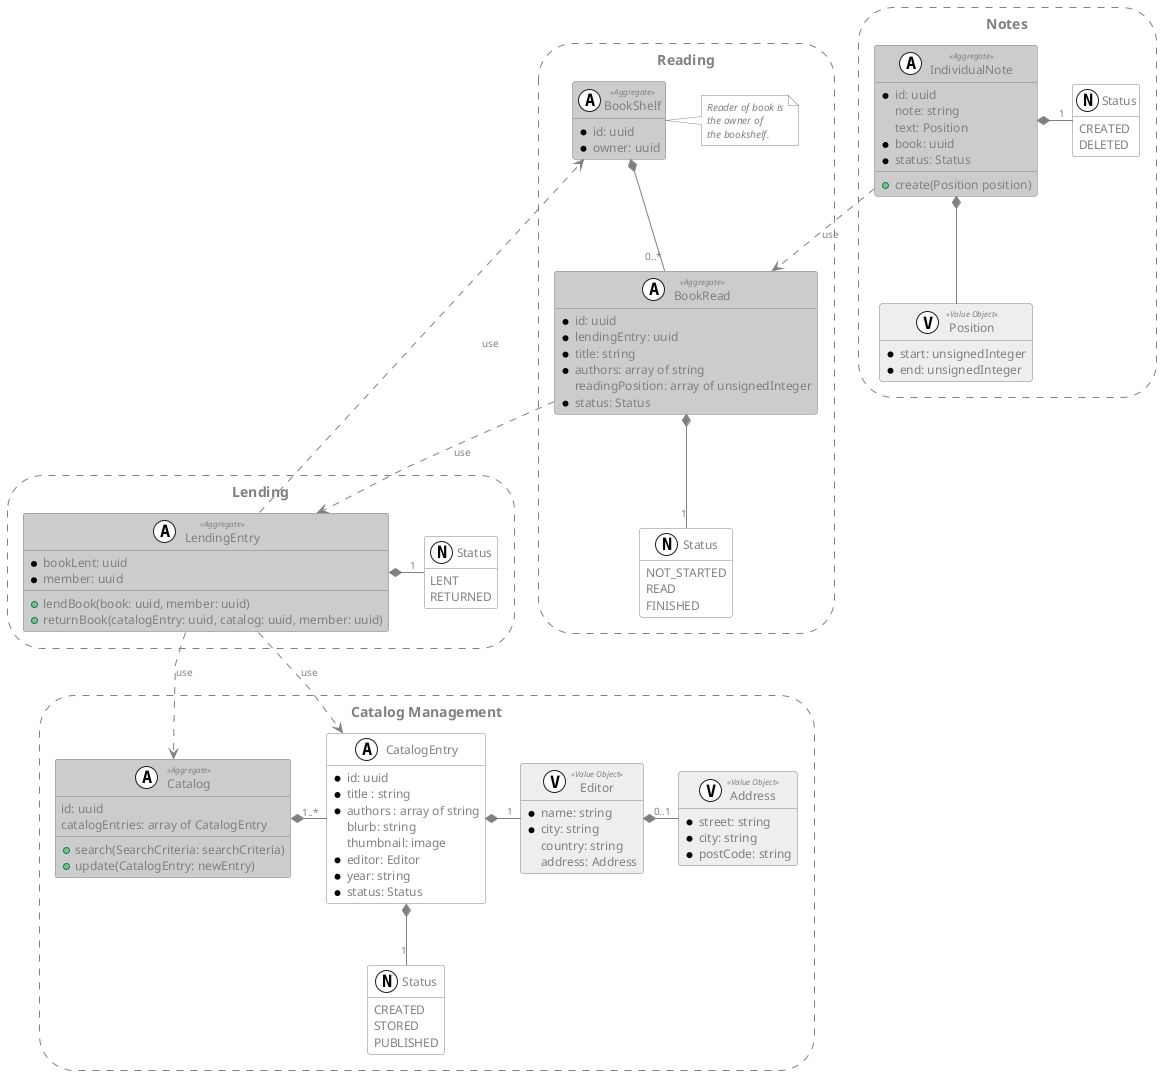 @startuml
'https://plantuml.com/class-diagram

hide empty members
skinparam linetype polyline
allowmixing

skinparam class {
    backgroundcolor #FFFFFF
    backgroundcolor<<Aggregate>> #CCCCCC
    backgroundcolor<<Entity>> #DDDDDD
    backgroundcolor<<Value Object>> #EEEEEE

    bordercolor grey
    fontcolor grey
    fontcolor<<Aggregate>> grey
    fontcolor<<Entity>> grey
    fontcolor<<Value Object>> grey

    attributefontcolor grey
    attributefontsize 12
    attributefontcolor<<Aggregate>> grey

    stereotypefontcolor grey
    stereotypefontsize 8


}

skinparam arrow {
    color grey
    fontcolor grey
    fontsize 10
}

skinparam storage {
    backgroundcolor white
    bordercolor grey
    borderstyle dashed
    fontcolor grey
}

skinparam note {
    backgroundcolor white
    fontcolor grey
    fontstyle italic
    fontsize 10
    bordercolor grey

}

storage "Catalog Management" as catalogBoundedContext  {
    class "Catalog" as catalog <<(A,#FFFFFF) Aggregate>> {
        id: uuid
        catalogEntries: array of CatalogEntry
        + search(SearchCriteria: searchCriteria)
        + update(CatalogEntry: newEntry)
    }

    class "CatalogEntry" as catalogEntry <<A, #FFFFFF>> {
        * id: uuid
        * title : string
        * authors : array of string
        blurb: string
        thumbnail: image
        * editor: Editor
        * year: string
        * status: Status
    }

    class "Editor" as editor <<(V, #FFFFFF) Value Object>> {
        * name: string
        * city: string
        country: string
        address: Address
    }

    class "Address" as address <<V, #FFFFFF) Value Object>> {
        * street: string
        * city: string
        * postCode: string
    }

    enum "Status" as statusCatalogEntry <<(N,#FFFFFF)>> {
        CREATED
        STORED
        PUBLISHED
    }

    catalog *-"1..*" catalogEntry
    catalogEntry *-"1" editor
    editor *-"0..1" address
    catalogEntry *--"1" statusCatalogEntry
}

storage Notes {
    class "IndividualNote" as individualNote <<(A, #FFFFFF) Aggregate>> {
        * id: uuid
        note: string
        text: Position
        * book: uuid
        * status: Status
        + create(Position position)
    }

    class "Position" as position <<(V, #FFFFFF) Value Object>> {
        * start: unsignedInteger
        * end: unsignedInteger
    }

    enum "Status" as statusNote <<(N, FFFFFF)>> {
        CREATED
        DELETED
    }

    individualNote *-down- position
    individualNote *-"1" statusNote

}

storage Reading {
    class "BookRead" as bookRead <<(A, #FFFFFF) Aggregate>> {
        *id: uuid
        *lendingEntry: uuid
        *title: string
        *authors: array of string
        readingPosition: array of unsignedInteger
        * status: Status
    }

    class "BookShelf" as bookShelf <<(A, #FFFFFF) Aggregate>> {
        * id: uuid
        * owner: uuid
    }

    note right  {
        Reader of book is
        the owner of
        the bookshelf.
    }

    enum "Status" as statusBookRead <<(N, #FFFFFF)>> {
        NOT_STARTED
        READ
        FINISHED
    }

    bookShelf *--"0..*" bookRead
    bookRead *--"1" statusBookRead

}

storage Lending {
    class "LendingEntry" as lendingEntry <<(A, #FFFFFF) Aggregate>>{
        * bookLent: uuid
        * member: uuid
        + lendBook(book: uuid, member: uuid)
        + returnBook(catalogEntry: uuid, catalog: uuid, member: uuid)
    }

    enum "Status" as statusLending <<(N, #FFFFFF)>> {
        LENT
        RETURNED
    }

    lendingEntry *-"1" statusLending
}

individualNote ..> bookRead : use
bookRead ..> lendingEntry : use
lendingEntry ..> catalogEntry : use
lendingEntry ..> catalog : use
lendingEntry ..> bookShelf : use

@enduml